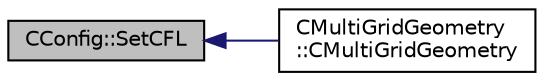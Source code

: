 digraph "CConfig::SetCFL"
{
  edge [fontname="Helvetica",fontsize="10",labelfontname="Helvetica",labelfontsize="10"];
  node [fontname="Helvetica",fontsize="10",shape=record];
  rankdir="LR";
  Node14297 [label="CConfig::SetCFL",height=0.2,width=0.4,color="black", fillcolor="grey75", style="filled", fontcolor="black"];
  Node14297 -> Node14298 [dir="back",color="midnightblue",fontsize="10",style="solid",fontname="Helvetica"];
  Node14298 [label="CMultiGridGeometry\l::CMultiGridGeometry",height=0.2,width=0.4,color="black", fillcolor="white", style="filled",URL="$class_c_multi_grid_geometry.html#aa56934c8f8531c82b306a47b4de9685f",tooltip="Constructor of the class. "];
}
